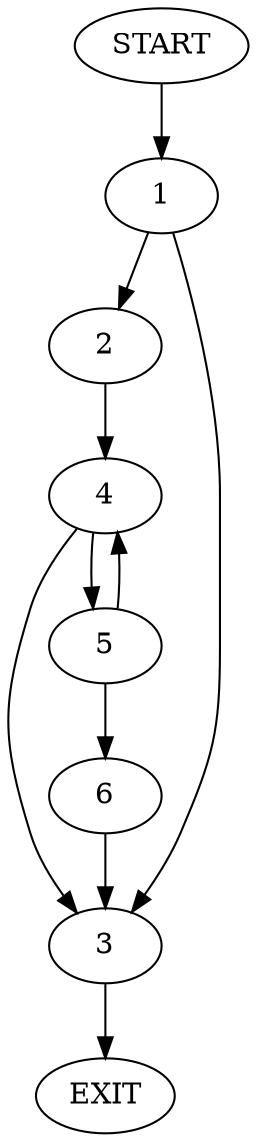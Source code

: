 digraph {
0 [label="START"]
7 [label="EXIT"]
0 -> 1
1 -> 2
1 -> 3
3 -> 7
2 -> 4
4 -> 3
4 -> 5
5 -> 6
5 -> 4
6 -> 3
}
